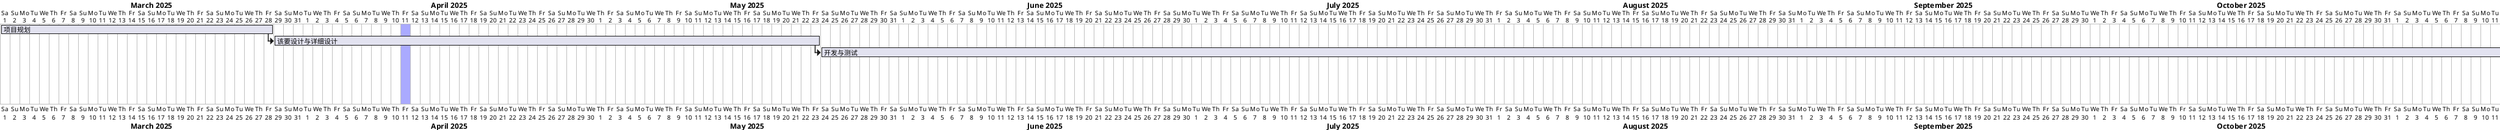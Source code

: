 @startgantt
'https://plantuml.com/gantt-diagram

Project starts 2025-03-01
today is 2025-04-11 and is colored in #AAF
'projectscale weekly
'saturday are closed
'sunday are closed




[项目规划] requires 4 weeks
'note bottom
'  形成《ERP系统项目需求说明》，列出所有待解决的问题及其优先级。
'end note

then  [该要设计与详细设计] requires 8 weeks
'note bottom
'  完成《系统总体设计文档》，为后续开发提供蓝图
'end note

then [开发与测试] requires 40 weeks
'note bottom
'  逐步构建完整的ERP2.0系统。
'end note

then [初始化] requires 4 weeks
'note bottom
'  顺利完成新老ERP基础数据同步，确保新系统上线时数据无误。
'end note

then [培训] requires 2 weeks
'note bottom
'  系统经过业务使用，发现潜在问题，达到全部业务上线标准。
'end note

then [试运行] requires 12 weeks
'note bottom
'  系统经过业务使用，发现潜在问题，达到全部业务上线标准。
'end note

then [系统切换] requires 20 weeks
'note bottom
'  新系统全面上线，员工能够独立操作，业务流程顺畅。
'end note


'[改造方案讨论]-> [模块划分与详细设计]
'[模块划分与详细设计] -> [按模块开发和基本测试]
'[按模块开发和基本测试] ->  [历史数据同步]
'[历史数据同步]-> [系统试运行与问题修改]
'[系统试运行与问题修改]-> [培训与过渡]

@endgantt
